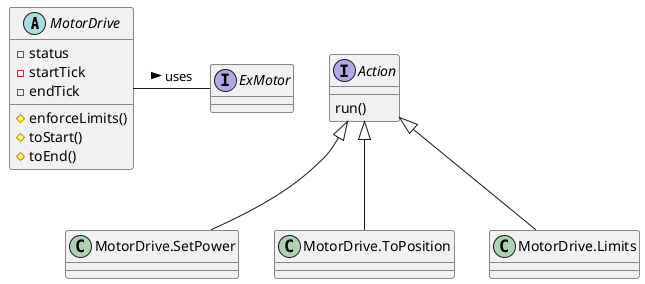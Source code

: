 @startuml
'https://plantuml.com/class-diagram

abstract class MotorDrive {
  -status
  -startTick
  -endTick
  #enforceLimits()
  #toStart()
  #toEnd()
}
interface ExMotor
interface Action {
  run()
}
set separator none
class MotorDrive.SetPower
class MotorDrive.ToPosition
class MotorDrive.Limits

Action <|-- MotorDrive.SetPower
Action <|-- MotorDrive.ToPosition
Action <|-- MotorDrive.Limits
MotorDrive - ExMotor : uses >

@enduml